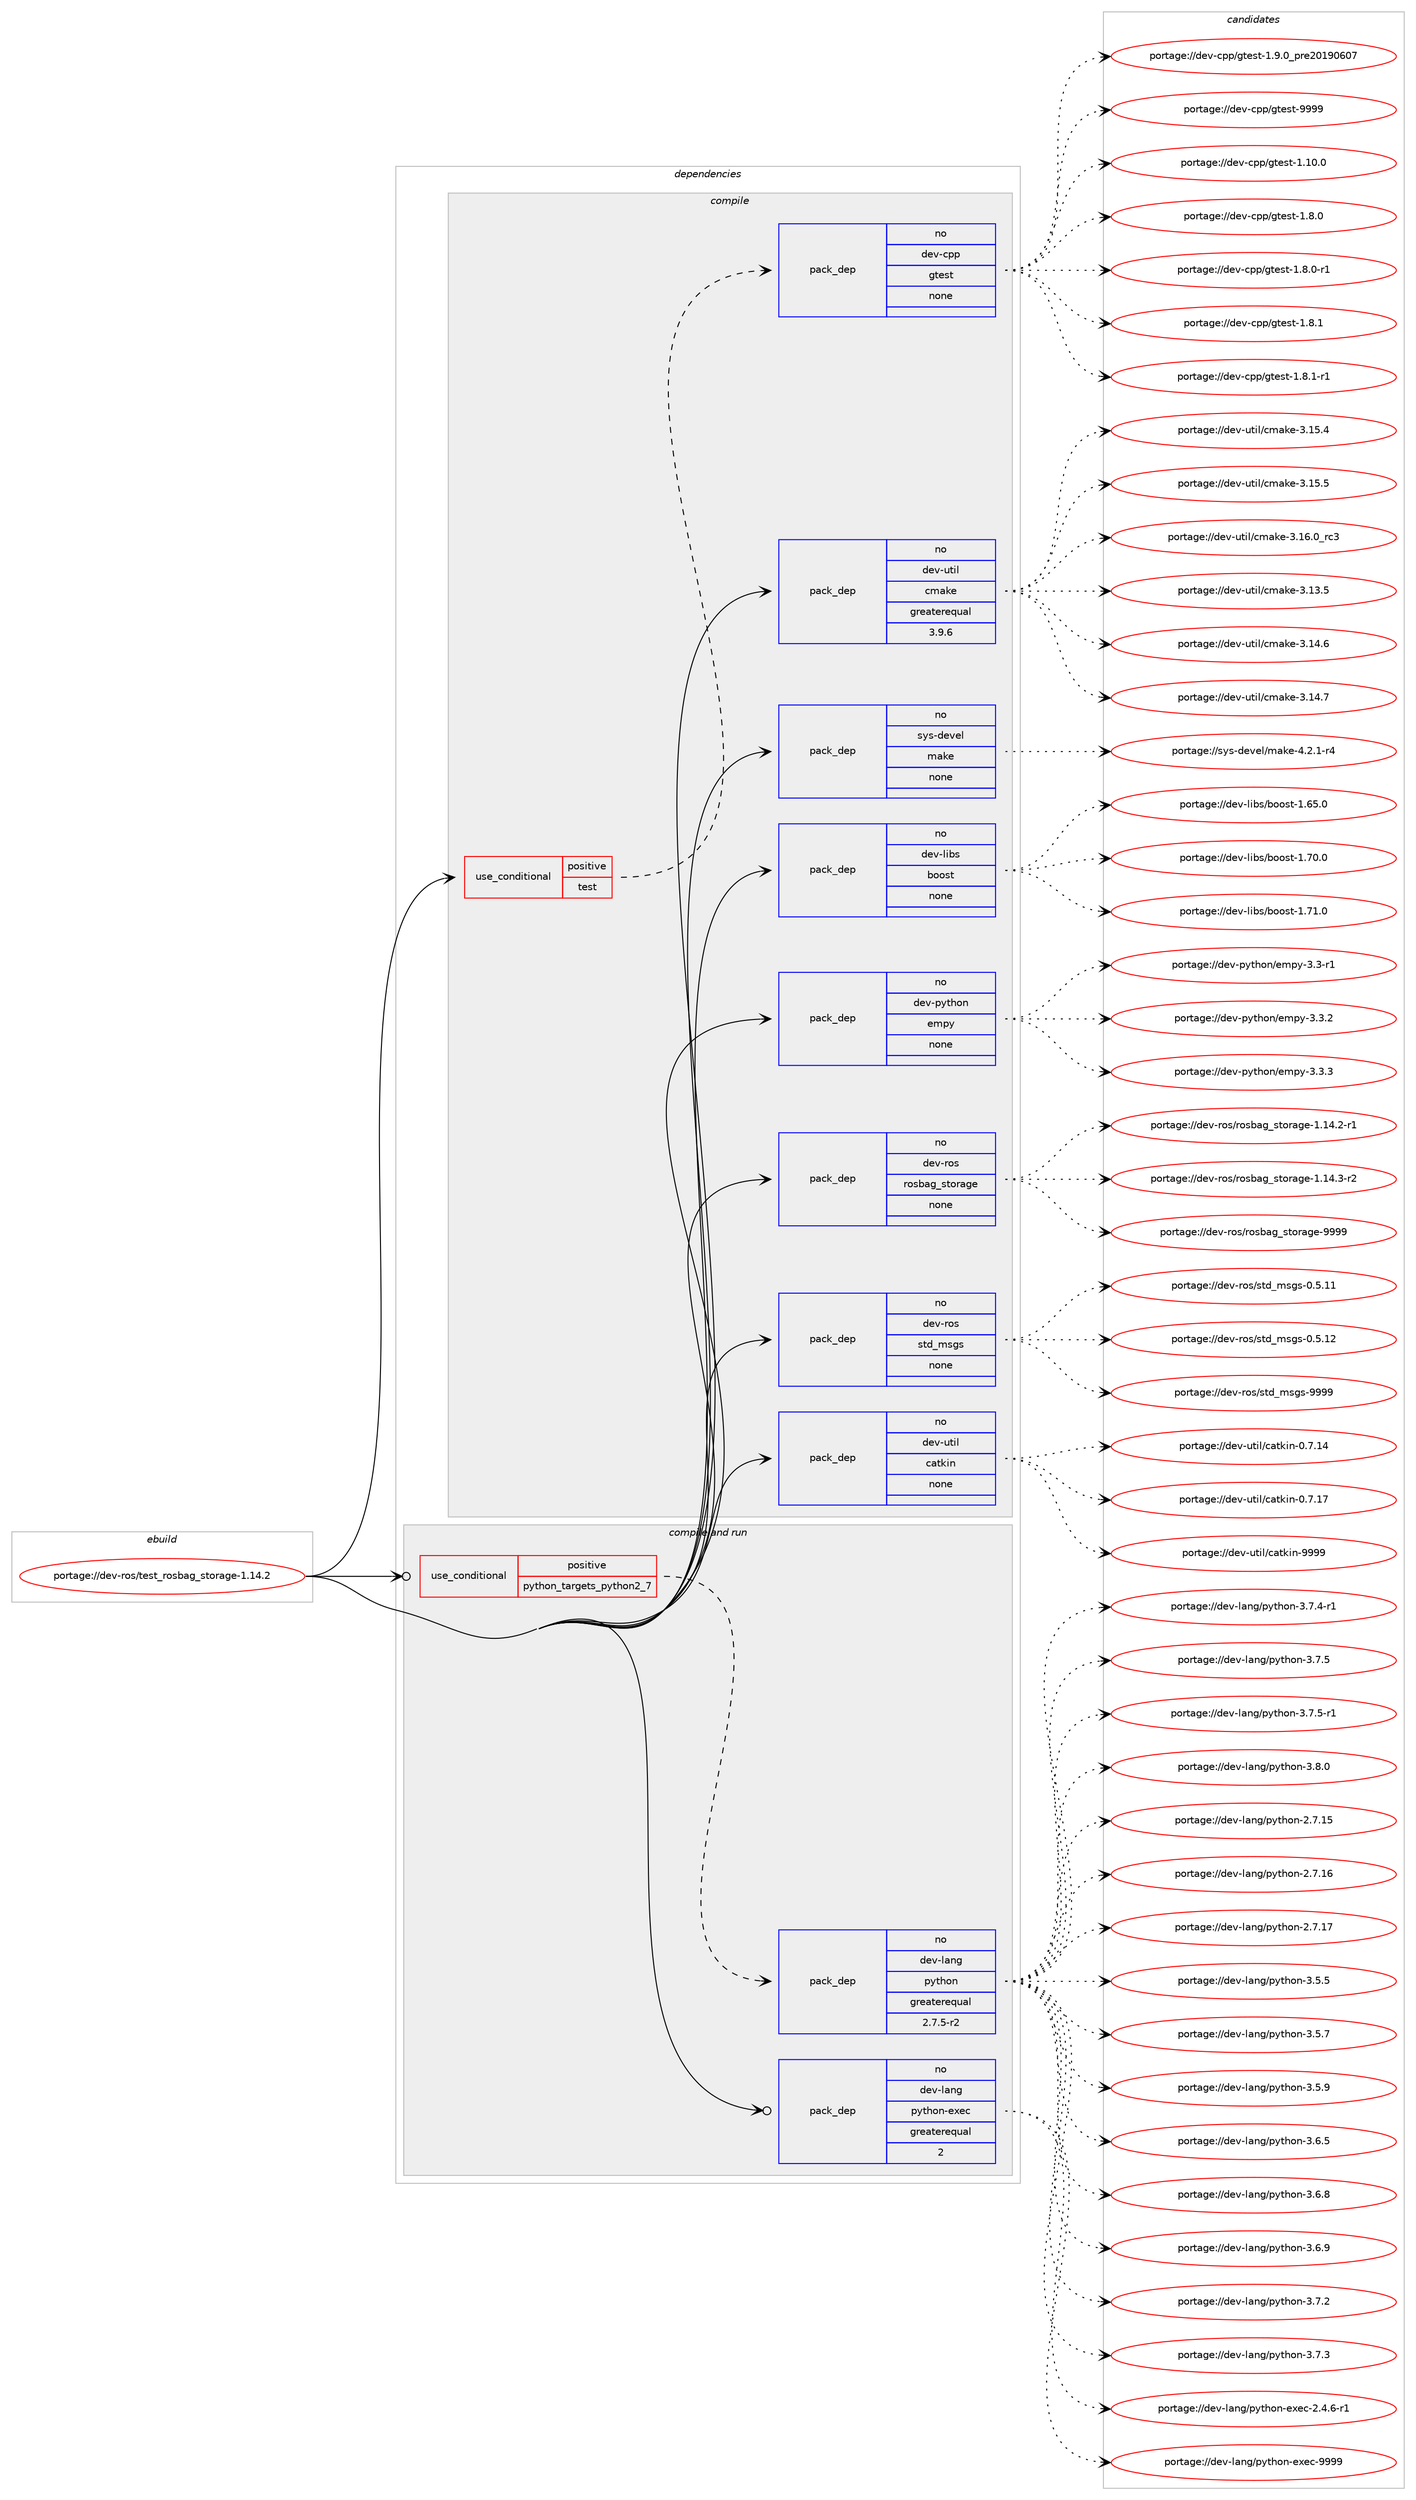 digraph prolog {

# *************
# Graph options
# *************

newrank=true;
concentrate=true;
compound=true;
graph [rankdir=LR,fontname=Helvetica,fontsize=10,ranksep=1.5];#, ranksep=2.5, nodesep=0.2];
edge  [arrowhead=vee];
node  [fontname=Helvetica,fontsize=10];

# **********
# The ebuild
# **********

subgraph cluster_leftcol {
color=gray;
rank=same;
label=<<i>ebuild</i>>;
id [label="portage://dev-ros/test_rosbag_storage-1.14.2", color=red, width=4, href="../dev-ros/test_rosbag_storage-1.14.2.svg"];
}

# ****************
# The dependencies
# ****************

subgraph cluster_midcol {
color=gray;
label=<<i>dependencies</i>>;
subgraph cluster_compile {
fillcolor="#eeeeee";
style=filled;
label=<<i>compile</i>>;
subgraph cond45042 {
dependency203724 [label=<<TABLE BORDER="0" CELLBORDER="1" CELLSPACING="0" CELLPADDING="4"><TR><TD ROWSPAN="3" CELLPADDING="10">use_conditional</TD></TR><TR><TD>positive</TD></TR><TR><TD>test</TD></TR></TABLE>>, shape=none, color=red];
subgraph pack155254 {
dependency203725 [label=<<TABLE BORDER="0" CELLBORDER="1" CELLSPACING="0" CELLPADDING="4" WIDTH="220"><TR><TD ROWSPAN="6" CELLPADDING="30">pack_dep</TD></TR><TR><TD WIDTH="110">no</TD></TR><TR><TD>dev-cpp</TD></TR><TR><TD>gtest</TD></TR><TR><TD>none</TD></TR><TR><TD></TD></TR></TABLE>>, shape=none, color=blue];
}
dependency203724:e -> dependency203725:w [weight=20,style="dashed",arrowhead="vee"];
}
id:e -> dependency203724:w [weight=20,style="solid",arrowhead="vee"];
subgraph pack155255 {
dependency203726 [label=<<TABLE BORDER="0" CELLBORDER="1" CELLSPACING="0" CELLPADDING="4" WIDTH="220"><TR><TD ROWSPAN="6" CELLPADDING="30">pack_dep</TD></TR><TR><TD WIDTH="110">no</TD></TR><TR><TD>dev-libs</TD></TR><TR><TD>boost</TD></TR><TR><TD>none</TD></TR><TR><TD></TD></TR></TABLE>>, shape=none, color=blue];
}
id:e -> dependency203726:w [weight=20,style="solid",arrowhead="vee"];
subgraph pack155256 {
dependency203727 [label=<<TABLE BORDER="0" CELLBORDER="1" CELLSPACING="0" CELLPADDING="4" WIDTH="220"><TR><TD ROWSPAN="6" CELLPADDING="30">pack_dep</TD></TR><TR><TD WIDTH="110">no</TD></TR><TR><TD>dev-python</TD></TR><TR><TD>empy</TD></TR><TR><TD>none</TD></TR><TR><TD></TD></TR></TABLE>>, shape=none, color=blue];
}
id:e -> dependency203727:w [weight=20,style="solid",arrowhead="vee"];
subgraph pack155257 {
dependency203728 [label=<<TABLE BORDER="0" CELLBORDER="1" CELLSPACING="0" CELLPADDING="4" WIDTH="220"><TR><TD ROWSPAN="6" CELLPADDING="30">pack_dep</TD></TR><TR><TD WIDTH="110">no</TD></TR><TR><TD>dev-ros</TD></TR><TR><TD>rosbag_storage</TD></TR><TR><TD>none</TD></TR><TR><TD></TD></TR></TABLE>>, shape=none, color=blue];
}
id:e -> dependency203728:w [weight=20,style="solid",arrowhead="vee"];
subgraph pack155258 {
dependency203729 [label=<<TABLE BORDER="0" CELLBORDER="1" CELLSPACING="0" CELLPADDING="4" WIDTH="220"><TR><TD ROWSPAN="6" CELLPADDING="30">pack_dep</TD></TR><TR><TD WIDTH="110">no</TD></TR><TR><TD>dev-ros</TD></TR><TR><TD>std_msgs</TD></TR><TR><TD>none</TD></TR><TR><TD></TD></TR></TABLE>>, shape=none, color=blue];
}
id:e -> dependency203729:w [weight=20,style="solid",arrowhead="vee"];
subgraph pack155259 {
dependency203730 [label=<<TABLE BORDER="0" CELLBORDER="1" CELLSPACING="0" CELLPADDING="4" WIDTH="220"><TR><TD ROWSPAN="6" CELLPADDING="30">pack_dep</TD></TR><TR><TD WIDTH="110">no</TD></TR><TR><TD>dev-util</TD></TR><TR><TD>catkin</TD></TR><TR><TD>none</TD></TR><TR><TD></TD></TR></TABLE>>, shape=none, color=blue];
}
id:e -> dependency203730:w [weight=20,style="solid",arrowhead="vee"];
subgraph pack155260 {
dependency203731 [label=<<TABLE BORDER="0" CELLBORDER="1" CELLSPACING="0" CELLPADDING="4" WIDTH="220"><TR><TD ROWSPAN="6" CELLPADDING="30">pack_dep</TD></TR><TR><TD WIDTH="110">no</TD></TR><TR><TD>dev-util</TD></TR><TR><TD>cmake</TD></TR><TR><TD>greaterequal</TD></TR><TR><TD>3.9.6</TD></TR></TABLE>>, shape=none, color=blue];
}
id:e -> dependency203731:w [weight=20,style="solid",arrowhead="vee"];
subgraph pack155261 {
dependency203732 [label=<<TABLE BORDER="0" CELLBORDER="1" CELLSPACING="0" CELLPADDING="4" WIDTH="220"><TR><TD ROWSPAN="6" CELLPADDING="30">pack_dep</TD></TR><TR><TD WIDTH="110">no</TD></TR><TR><TD>sys-devel</TD></TR><TR><TD>make</TD></TR><TR><TD>none</TD></TR><TR><TD></TD></TR></TABLE>>, shape=none, color=blue];
}
id:e -> dependency203732:w [weight=20,style="solid",arrowhead="vee"];
}
subgraph cluster_compileandrun {
fillcolor="#eeeeee";
style=filled;
label=<<i>compile and run</i>>;
subgraph cond45043 {
dependency203733 [label=<<TABLE BORDER="0" CELLBORDER="1" CELLSPACING="0" CELLPADDING="4"><TR><TD ROWSPAN="3" CELLPADDING="10">use_conditional</TD></TR><TR><TD>positive</TD></TR><TR><TD>python_targets_python2_7</TD></TR></TABLE>>, shape=none, color=red];
subgraph pack155262 {
dependency203734 [label=<<TABLE BORDER="0" CELLBORDER="1" CELLSPACING="0" CELLPADDING="4" WIDTH="220"><TR><TD ROWSPAN="6" CELLPADDING="30">pack_dep</TD></TR><TR><TD WIDTH="110">no</TD></TR><TR><TD>dev-lang</TD></TR><TR><TD>python</TD></TR><TR><TD>greaterequal</TD></TR><TR><TD>2.7.5-r2</TD></TR></TABLE>>, shape=none, color=blue];
}
dependency203733:e -> dependency203734:w [weight=20,style="dashed",arrowhead="vee"];
}
id:e -> dependency203733:w [weight=20,style="solid",arrowhead="odotvee"];
subgraph pack155263 {
dependency203735 [label=<<TABLE BORDER="0" CELLBORDER="1" CELLSPACING="0" CELLPADDING="4" WIDTH="220"><TR><TD ROWSPAN="6" CELLPADDING="30">pack_dep</TD></TR><TR><TD WIDTH="110">no</TD></TR><TR><TD>dev-lang</TD></TR><TR><TD>python-exec</TD></TR><TR><TD>greaterequal</TD></TR><TR><TD>2</TD></TR></TABLE>>, shape=none, color=blue];
}
id:e -> dependency203735:w [weight=20,style="solid",arrowhead="odotvee"];
}
subgraph cluster_run {
fillcolor="#eeeeee";
style=filled;
label=<<i>run</i>>;
}
}

# **************
# The candidates
# **************

subgraph cluster_choices {
rank=same;
color=gray;
label=<<i>candidates</i>>;

subgraph choice155254 {
color=black;
nodesep=1;
choiceportage10010111845991121124710311610111511645494649484648 [label="portage://dev-cpp/gtest-1.10.0", color=red, width=4,href="../dev-cpp/gtest-1.10.0.svg"];
choiceportage100101118459911211247103116101115116454946564648 [label="portage://dev-cpp/gtest-1.8.0", color=red, width=4,href="../dev-cpp/gtest-1.8.0.svg"];
choiceportage1001011184599112112471031161011151164549465646484511449 [label="portage://dev-cpp/gtest-1.8.0-r1", color=red, width=4,href="../dev-cpp/gtest-1.8.0-r1.svg"];
choiceportage100101118459911211247103116101115116454946564649 [label="portage://dev-cpp/gtest-1.8.1", color=red, width=4,href="../dev-cpp/gtest-1.8.1.svg"];
choiceportage1001011184599112112471031161011151164549465646494511449 [label="portage://dev-cpp/gtest-1.8.1-r1", color=red, width=4,href="../dev-cpp/gtest-1.8.1-r1.svg"];
choiceportage100101118459911211247103116101115116454946574648951121141015048495748544855 [label="portage://dev-cpp/gtest-1.9.0_pre20190607", color=red, width=4,href="../dev-cpp/gtest-1.9.0_pre20190607.svg"];
choiceportage1001011184599112112471031161011151164557575757 [label="portage://dev-cpp/gtest-9999", color=red, width=4,href="../dev-cpp/gtest-9999.svg"];
dependency203725:e -> choiceportage10010111845991121124710311610111511645494649484648:w [style=dotted,weight="100"];
dependency203725:e -> choiceportage100101118459911211247103116101115116454946564648:w [style=dotted,weight="100"];
dependency203725:e -> choiceportage1001011184599112112471031161011151164549465646484511449:w [style=dotted,weight="100"];
dependency203725:e -> choiceportage100101118459911211247103116101115116454946564649:w [style=dotted,weight="100"];
dependency203725:e -> choiceportage1001011184599112112471031161011151164549465646494511449:w [style=dotted,weight="100"];
dependency203725:e -> choiceportage100101118459911211247103116101115116454946574648951121141015048495748544855:w [style=dotted,weight="100"];
dependency203725:e -> choiceportage1001011184599112112471031161011151164557575757:w [style=dotted,weight="100"];
}
subgraph choice155255 {
color=black;
nodesep=1;
choiceportage1001011184510810598115479811111111511645494654534648 [label="portage://dev-libs/boost-1.65.0", color=red, width=4,href="../dev-libs/boost-1.65.0.svg"];
choiceportage1001011184510810598115479811111111511645494655484648 [label="portage://dev-libs/boost-1.70.0", color=red, width=4,href="../dev-libs/boost-1.70.0.svg"];
choiceportage1001011184510810598115479811111111511645494655494648 [label="portage://dev-libs/boost-1.71.0", color=red, width=4,href="../dev-libs/boost-1.71.0.svg"];
dependency203726:e -> choiceportage1001011184510810598115479811111111511645494654534648:w [style=dotted,weight="100"];
dependency203726:e -> choiceportage1001011184510810598115479811111111511645494655484648:w [style=dotted,weight="100"];
dependency203726:e -> choiceportage1001011184510810598115479811111111511645494655494648:w [style=dotted,weight="100"];
}
subgraph choice155256 {
color=black;
nodesep=1;
choiceportage1001011184511212111610411111047101109112121455146514511449 [label="portage://dev-python/empy-3.3-r1", color=red, width=4,href="../dev-python/empy-3.3-r1.svg"];
choiceportage1001011184511212111610411111047101109112121455146514650 [label="portage://dev-python/empy-3.3.2", color=red, width=4,href="../dev-python/empy-3.3.2.svg"];
choiceportage1001011184511212111610411111047101109112121455146514651 [label="portage://dev-python/empy-3.3.3", color=red, width=4,href="../dev-python/empy-3.3.3.svg"];
dependency203727:e -> choiceportage1001011184511212111610411111047101109112121455146514511449:w [style=dotted,weight="100"];
dependency203727:e -> choiceportage1001011184511212111610411111047101109112121455146514650:w [style=dotted,weight="100"];
dependency203727:e -> choiceportage1001011184511212111610411111047101109112121455146514651:w [style=dotted,weight="100"];
}
subgraph choice155257 {
color=black;
nodesep=1;
choiceportage100101118451141111154711411111598971039511511611111497103101454946495246504511449 [label="portage://dev-ros/rosbag_storage-1.14.2-r1", color=red, width=4,href="../dev-ros/rosbag_storage-1.14.2-r1.svg"];
choiceportage100101118451141111154711411111598971039511511611111497103101454946495246514511450 [label="portage://dev-ros/rosbag_storage-1.14.3-r2", color=red, width=4,href="../dev-ros/rosbag_storage-1.14.3-r2.svg"];
choiceportage1001011184511411111547114111115989710395115116111114971031014557575757 [label="portage://dev-ros/rosbag_storage-9999", color=red, width=4,href="../dev-ros/rosbag_storage-9999.svg"];
dependency203728:e -> choiceportage100101118451141111154711411111598971039511511611111497103101454946495246504511449:w [style=dotted,weight="100"];
dependency203728:e -> choiceportage100101118451141111154711411111598971039511511611111497103101454946495246514511450:w [style=dotted,weight="100"];
dependency203728:e -> choiceportage1001011184511411111547114111115989710395115116111114971031014557575757:w [style=dotted,weight="100"];
}
subgraph choice155258 {
color=black;
nodesep=1;
choiceportage10010111845114111115471151161009510911510311545484653464949 [label="portage://dev-ros/std_msgs-0.5.11", color=red, width=4,href="../dev-ros/std_msgs-0.5.11.svg"];
choiceportage10010111845114111115471151161009510911510311545484653464950 [label="portage://dev-ros/std_msgs-0.5.12", color=red, width=4,href="../dev-ros/std_msgs-0.5.12.svg"];
choiceportage1001011184511411111547115116100951091151031154557575757 [label="portage://dev-ros/std_msgs-9999", color=red, width=4,href="../dev-ros/std_msgs-9999.svg"];
dependency203729:e -> choiceportage10010111845114111115471151161009510911510311545484653464949:w [style=dotted,weight="100"];
dependency203729:e -> choiceportage10010111845114111115471151161009510911510311545484653464950:w [style=dotted,weight="100"];
dependency203729:e -> choiceportage1001011184511411111547115116100951091151031154557575757:w [style=dotted,weight="100"];
}
subgraph choice155259 {
color=black;
nodesep=1;
choiceportage1001011184511711610510847999711610710511045484655464952 [label="portage://dev-util/catkin-0.7.14", color=red, width=4,href="../dev-util/catkin-0.7.14.svg"];
choiceportage1001011184511711610510847999711610710511045484655464955 [label="portage://dev-util/catkin-0.7.17", color=red, width=4,href="../dev-util/catkin-0.7.17.svg"];
choiceportage100101118451171161051084799971161071051104557575757 [label="portage://dev-util/catkin-9999", color=red, width=4,href="../dev-util/catkin-9999.svg"];
dependency203730:e -> choiceportage1001011184511711610510847999711610710511045484655464952:w [style=dotted,weight="100"];
dependency203730:e -> choiceportage1001011184511711610510847999711610710511045484655464955:w [style=dotted,weight="100"];
dependency203730:e -> choiceportage100101118451171161051084799971161071051104557575757:w [style=dotted,weight="100"];
}
subgraph choice155260 {
color=black;
nodesep=1;
choiceportage1001011184511711610510847991099710710145514649514653 [label="portage://dev-util/cmake-3.13.5", color=red, width=4,href="../dev-util/cmake-3.13.5.svg"];
choiceportage1001011184511711610510847991099710710145514649524654 [label="portage://dev-util/cmake-3.14.6", color=red, width=4,href="../dev-util/cmake-3.14.6.svg"];
choiceportage1001011184511711610510847991099710710145514649524655 [label="portage://dev-util/cmake-3.14.7", color=red, width=4,href="../dev-util/cmake-3.14.7.svg"];
choiceportage1001011184511711610510847991099710710145514649534652 [label="portage://dev-util/cmake-3.15.4", color=red, width=4,href="../dev-util/cmake-3.15.4.svg"];
choiceportage1001011184511711610510847991099710710145514649534653 [label="portage://dev-util/cmake-3.15.5", color=red, width=4,href="../dev-util/cmake-3.15.5.svg"];
choiceportage1001011184511711610510847991099710710145514649544648951149951 [label="portage://dev-util/cmake-3.16.0_rc3", color=red, width=4,href="../dev-util/cmake-3.16.0_rc3.svg"];
dependency203731:e -> choiceportage1001011184511711610510847991099710710145514649514653:w [style=dotted,weight="100"];
dependency203731:e -> choiceportage1001011184511711610510847991099710710145514649524654:w [style=dotted,weight="100"];
dependency203731:e -> choiceportage1001011184511711610510847991099710710145514649524655:w [style=dotted,weight="100"];
dependency203731:e -> choiceportage1001011184511711610510847991099710710145514649534652:w [style=dotted,weight="100"];
dependency203731:e -> choiceportage1001011184511711610510847991099710710145514649534653:w [style=dotted,weight="100"];
dependency203731:e -> choiceportage1001011184511711610510847991099710710145514649544648951149951:w [style=dotted,weight="100"];
}
subgraph choice155261 {
color=black;
nodesep=1;
choiceportage1151211154510010111810110847109971071014552465046494511452 [label="portage://sys-devel/make-4.2.1-r4", color=red, width=4,href="../sys-devel/make-4.2.1-r4.svg"];
dependency203732:e -> choiceportage1151211154510010111810110847109971071014552465046494511452:w [style=dotted,weight="100"];
}
subgraph choice155262 {
color=black;
nodesep=1;
choiceportage10010111845108971101034711212111610411111045504655464953 [label="portage://dev-lang/python-2.7.15", color=red, width=4,href="../dev-lang/python-2.7.15.svg"];
choiceportage10010111845108971101034711212111610411111045504655464954 [label="portage://dev-lang/python-2.7.16", color=red, width=4,href="../dev-lang/python-2.7.16.svg"];
choiceportage10010111845108971101034711212111610411111045504655464955 [label="portage://dev-lang/python-2.7.17", color=red, width=4,href="../dev-lang/python-2.7.17.svg"];
choiceportage100101118451089711010347112121116104111110455146534653 [label="portage://dev-lang/python-3.5.5", color=red, width=4,href="../dev-lang/python-3.5.5.svg"];
choiceportage100101118451089711010347112121116104111110455146534655 [label="portage://dev-lang/python-3.5.7", color=red, width=4,href="../dev-lang/python-3.5.7.svg"];
choiceportage100101118451089711010347112121116104111110455146534657 [label="portage://dev-lang/python-3.5.9", color=red, width=4,href="../dev-lang/python-3.5.9.svg"];
choiceportage100101118451089711010347112121116104111110455146544653 [label="portage://dev-lang/python-3.6.5", color=red, width=4,href="../dev-lang/python-3.6.5.svg"];
choiceportage100101118451089711010347112121116104111110455146544656 [label="portage://dev-lang/python-3.6.8", color=red, width=4,href="../dev-lang/python-3.6.8.svg"];
choiceportage100101118451089711010347112121116104111110455146544657 [label="portage://dev-lang/python-3.6.9", color=red, width=4,href="../dev-lang/python-3.6.9.svg"];
choiceportage100101118451089711010347112121116104111110455146554650 [label="portage://dev-lang/python-3.7.2", color=red, width=4,href="../dev-lang/python-3.7.2.svg"];
choiceportage100101118451089711010347112121116104111110455146554651 [label="portage://dev-lang/python-3.7.3", color=red, width=4,href="../dev-lang/python-3.7.3.svg"];
choiceportage1001011184510897110103471121211161041111104551465546524511449 [label="portage://dev-lang/python-3.7.4-r1", color=red, width=4,href="../dev-lang/python-3.7.4-r1.svg"];
choiceportage100101118451089711010347112121116104111110455146554653 [label="portage://dev-lang/python-3.7.5", color=red, width=4,href="../dev-lang/python-3.7.5.svg"];
choiceportage1001011184510897110103471121211161041111104551465546534511449 [label="portage://dev-lang/python-3.7.5-r1", color=red, width=4,href="../dev-lang/python-3.7.5-r1.svg"];
choiceportage100101118451089711010347112121116104111110455146564648 [label="portage://dev-lang/python-3.8.0", color=red, width=4,href="../dev-lang/python-3.8.0.svg"];
dependency203734:e -> choiceportage10010111845108971101034711212111610411111045504655464953:w [style=dotted,weight="100"];
dependency203734:e -> choiceportage10010111845108971101034711212111610411111045504655464954:w [style=dotted,weight="100"];
dependency203734:e -> choiceportage10010111845108971101034711212111610411111045504655464955:w [style=dotted,weight="100"];
dependency203734:e -> choiceportage100101118451089711010347112121116104111110455146534653:w [style=dotted,weight="100"];
dependency203734:e -> choiceportage100101118451089711010347112121116104111110455146534655:w [style=dotted,weight="100"];
dependency203734:e -> choiceportage100101118451089711010347112121116104111110455146534657:w [style=dotted,weight="100"];
dependency203734:e -> choiceportage100101118451089711010347112121116104111110455146544653:w [style=dotted,weight="100"];
dependency203734:e -> choiceportage100101118451089711010347112121116104111110455146544656:w [style=dotted,weight="100"];
dependency203734:e -> choiceportage100101118451089711010347112121116104111110455146544657:w [style=dotted,weight="100"];
dependency203734:e -> choiceportage100101118451089711010347112121116104111110455146554650:w [style=dotted,weight="100"];
dependency203734:e -> choiceportage100101118451089711010347112121116104111110455146554651:w [style=dotted,weight="100"];
dependency203734:e -> choiceportage1001011184510897110103471121211161041111104551465546524511449:w [style=dotted,weight="100"];
dependency203734:e -> choiceportage100101118451089711010347112121116104111110455146554653:w [style=dotted,weight="100"];
dependency203734:e -> choiceportage1001011184510897110103471121211161041111104551465546534511449:w [style=dotted,weight="100"];
dependency203734:e -> choiceportage100101118451089711010347112121116104111110455146564648:w [style=dotted,weight="100"];
}
subgraph choice155263 {
color=black;
nodesep=1;
choiceportage10010111845108971101034711212111610411111045101120101994550465246544511449 [label="portage://dev-lang/python-exec-2.4.6-r1", color=red, width=4,href="../dev-lang/python-exec-2.4.6-r1.svg"];
choiceportage10010111845108971101034711212111610411111045101120101994557575757 [label="portage://dev-lang/python-exec-9999", color=red, width=4,href="../dev-lang/python-exec-9999.svg"];
dependency203735:e -> choiceportage10010111845108971101034711212111610411111045101120101994550465246544511449:w [style=dotted,weight="100"];
dependency203735:e -> choiceportage10010111845108971101034711212111610411111045101120101994557575757:w [style=dotted,weight="100"];
}
}

}
